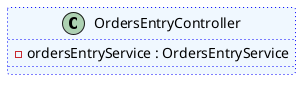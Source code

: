 @startuml OrdersEntryController

class OrdersEntryController #aliceblue ##[dotted]blue {
    -ordersEntryService : OrdersEntryService
}  
@enduml